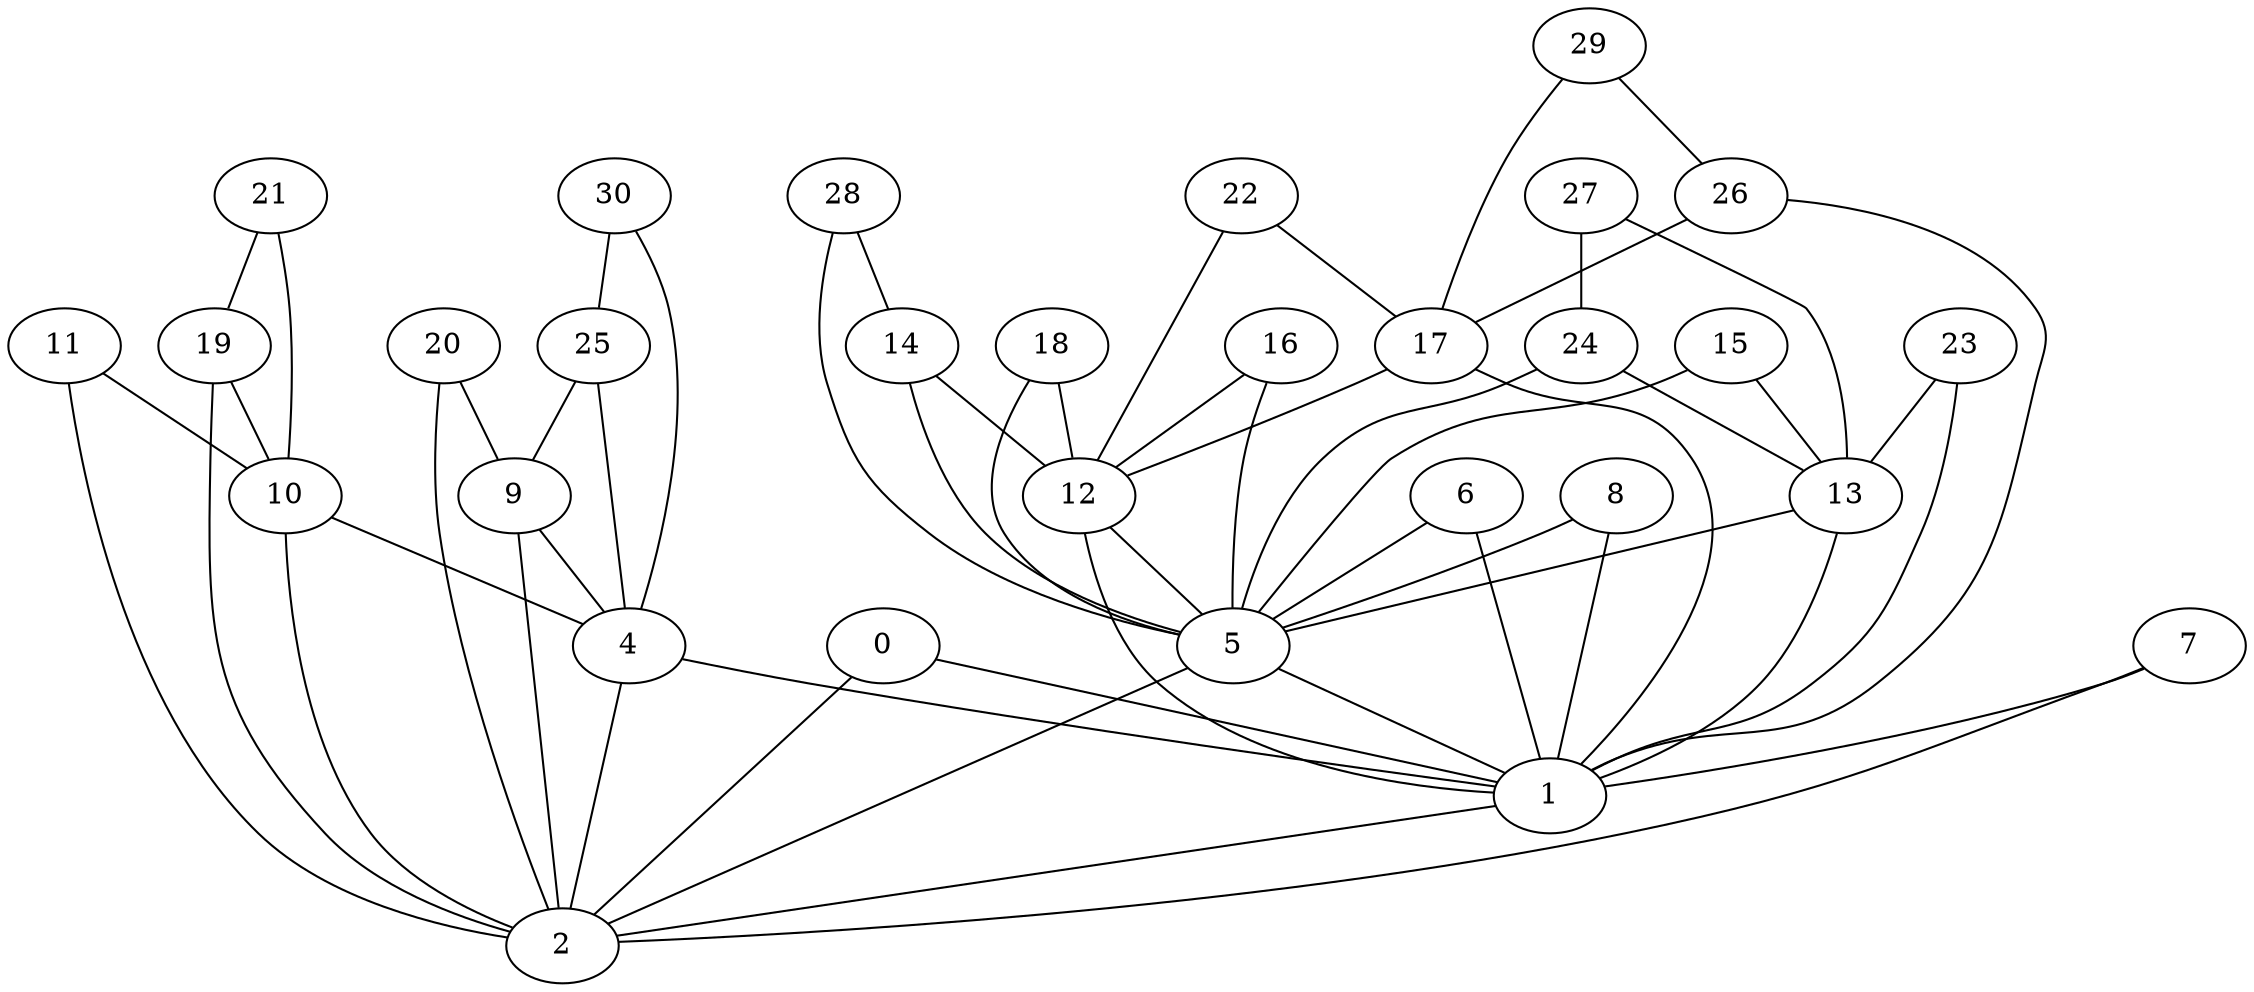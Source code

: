 strict graph G {
0;
1;
2;
4;
5;
6;
7;
8;
9;
10;
11;
12;
13;
14;
15;
16;
17;
18;
19;
20;
21;
22;
23;
24;
25;
26;
27;
28;
29;
30;
23 -- 13;
1 -- 2;
13 -- 5;
9 -- 4;
9 -- 2;
14 -- 5;
5 -- 2;
16 -- 5;
29 -- 26;
0 -- 1;
6 -- 1;
15 -- 5;
21 -- 10;
12 -- 1;
26 -- 17;
22 -- 12;
30 -- 25;
14 -- 12;
26 -- 1;
13 -- 1;
11 -- 2;
18 -- 12;
28 -- 5;
10 -- 4;
12 -- 5;
17 -- 1;
20 -- 9;
15 -- 13;
24 -- 5;
30 -- 4;
16 -- 12;
18 -- 5;
27 -- 13;
25 -- 4;
7 -- 1;
4 -- 1;
0 -- 2;
8 -- 5;
25 -- 9;
8 -- 1;
29 -- 17;
22 -- 17;
19 -- 2;
4 -- 2;
6 -- 5;
23 -- 1;
27 -- 24;
10 -- 2;
11 -- 10;
7 -- 2;
28 -- 14;
19 -- 10;
20 -- 2;
17 -- 12;
5 -- 1;
21 -- 19;
24 -- 13;
}
